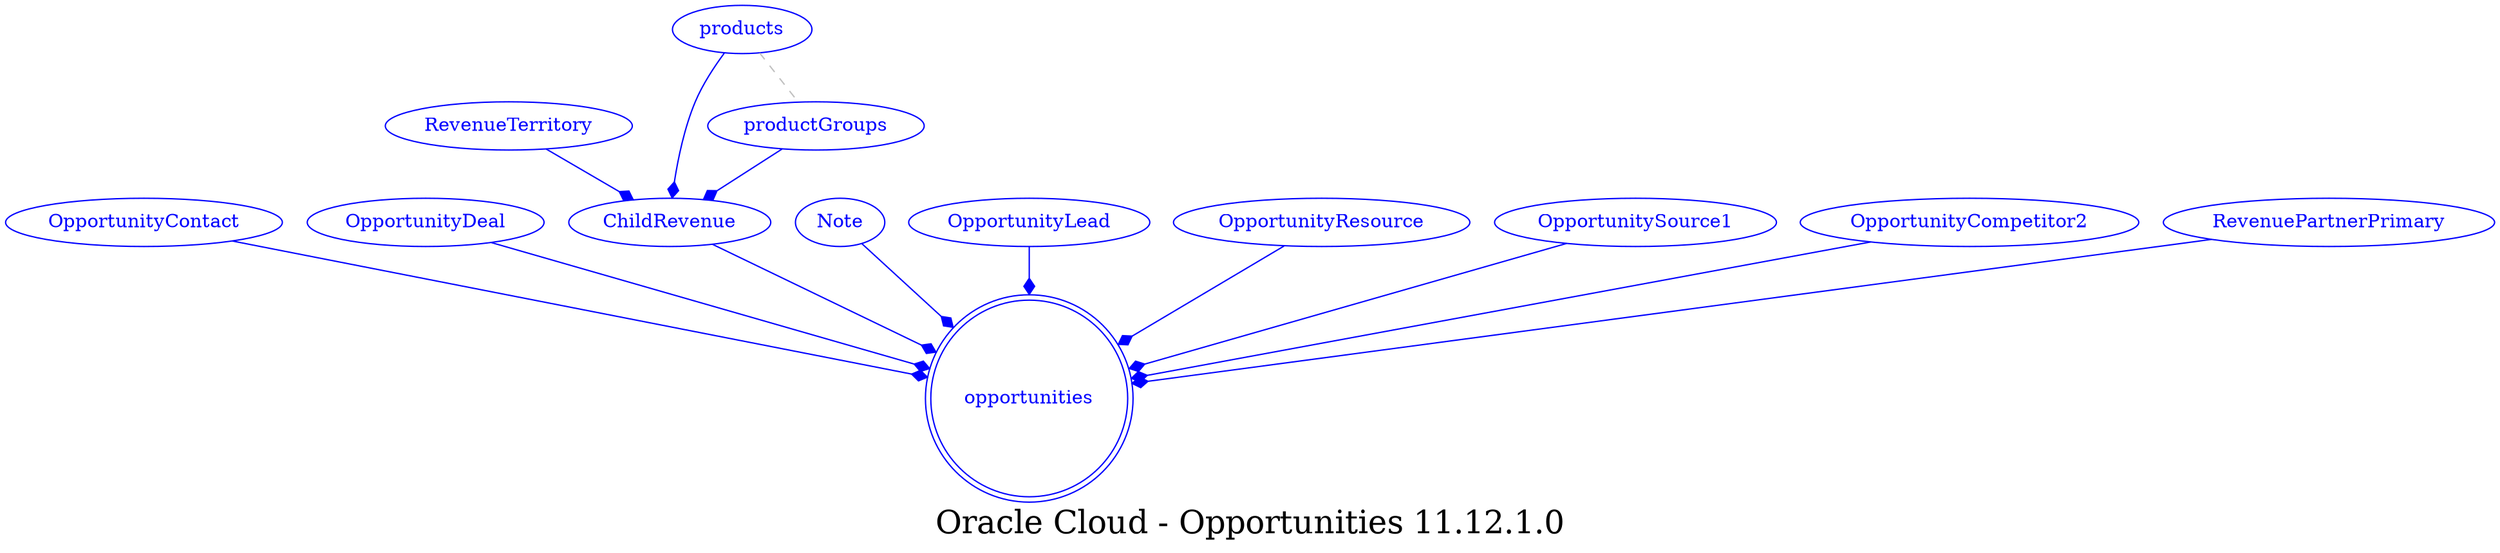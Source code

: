 digraph LexiconGraph {
graph[label="Oracle Cloud - Opportunities 11.12.1.0", fontsize=24]
splines=true
"opportunities" [color=blue, fontcolor=blue, shape=doublecircle]
"OpportunityContact" -> "opportunities" [color=blue, fontcolor=blue, arrowhead=diamond, arrowtail=none]
"OpportunityContact" [color=blue, fontcolor=blue, shape=ellipse]
"OpportunityDeal" -> "opportunities" [color=blue, fontcolor=blue, arrowhead=diamond, arrowtail=none]
"OpportunityDeal" [color=blue, fontcolor=blue, shape=ellipse]
"ChildRevenue" -> "opportunities" [color=blue, fontcolor=blue, arrowhead=diamond, arrowtail=none]
"ChildRevenue" [color=blue, fontcolor=blue, shape=ellipse]
"RevenueTerritory" -> "ChildRevenue" [color=blue, fontcolor=blue, arrowhead=diamond, arrowtail=none]
"RevenueTerritory" [color=blue, fontcolor=blue, shape=ellipse]
"products" -> "ChildRevenue" [color=blue, fontcolor=blue, arrowhead=diamond, arrowtail=none]
"products" [color=blue, fontcolor=blue, shape=ellipse]
"productGroups" -> "ChildRevenue" [color=blue, fontcolor=blue, arrowhead=diamond, arrowtail=none]
"productGroups" [color=blue, fontcolor=blue, shape=ellipse]
"products" -> "productGroups" [color=grey, fontcolor=grey, arrowhead=none, arrowtail=none, style=dashed]
"Note" -> "opportunities" [color=blue, fontcolor=blue, arrowhead=diamond, arrowtail=none]
"Note" [color=blue, fontcolor=blue, shape=ellipse]
"OpportunityLead" -> "opportunities" [color=blue, fontcolor=blue, arrowhead=diamond, arrowtail=none]
"OpportunityLead" [color=blue, fontcolor=blue, shape=ellipse]
"OpportunityResource" -> "opportunities" [color=blue, fontcolor=blue, arrowhead=diamond, arrowtail=none]
"OpportunityResource" [color=blue, fontcolor=blue, shape=ellipse]
"OpportunitySource1" -> "opportunities" [color=blue, fontcolor=blue, arrowhead=diamond, arrowtail=none]
"OpportunitySource1" [color=blue, fontcolor=blue, shape=ellipse]
"OpportunityCompetitor2" -> "opportunities" [color=blue, fontcolor=blue, arrowhead=diamond, arrowtail=none]
"OpportunityCompetitor2" [color=blue, fontcolor=blue, shape=ellipse]
"RevenuePartnerPrimary" -> "opportunities" [color=blue, fontcolor=blue, arrowhead=diamond, arrowtail=none]
"RevenuePartnerPrimary" [color=blue, fontcolor=blue, shape=ellipse]
}
